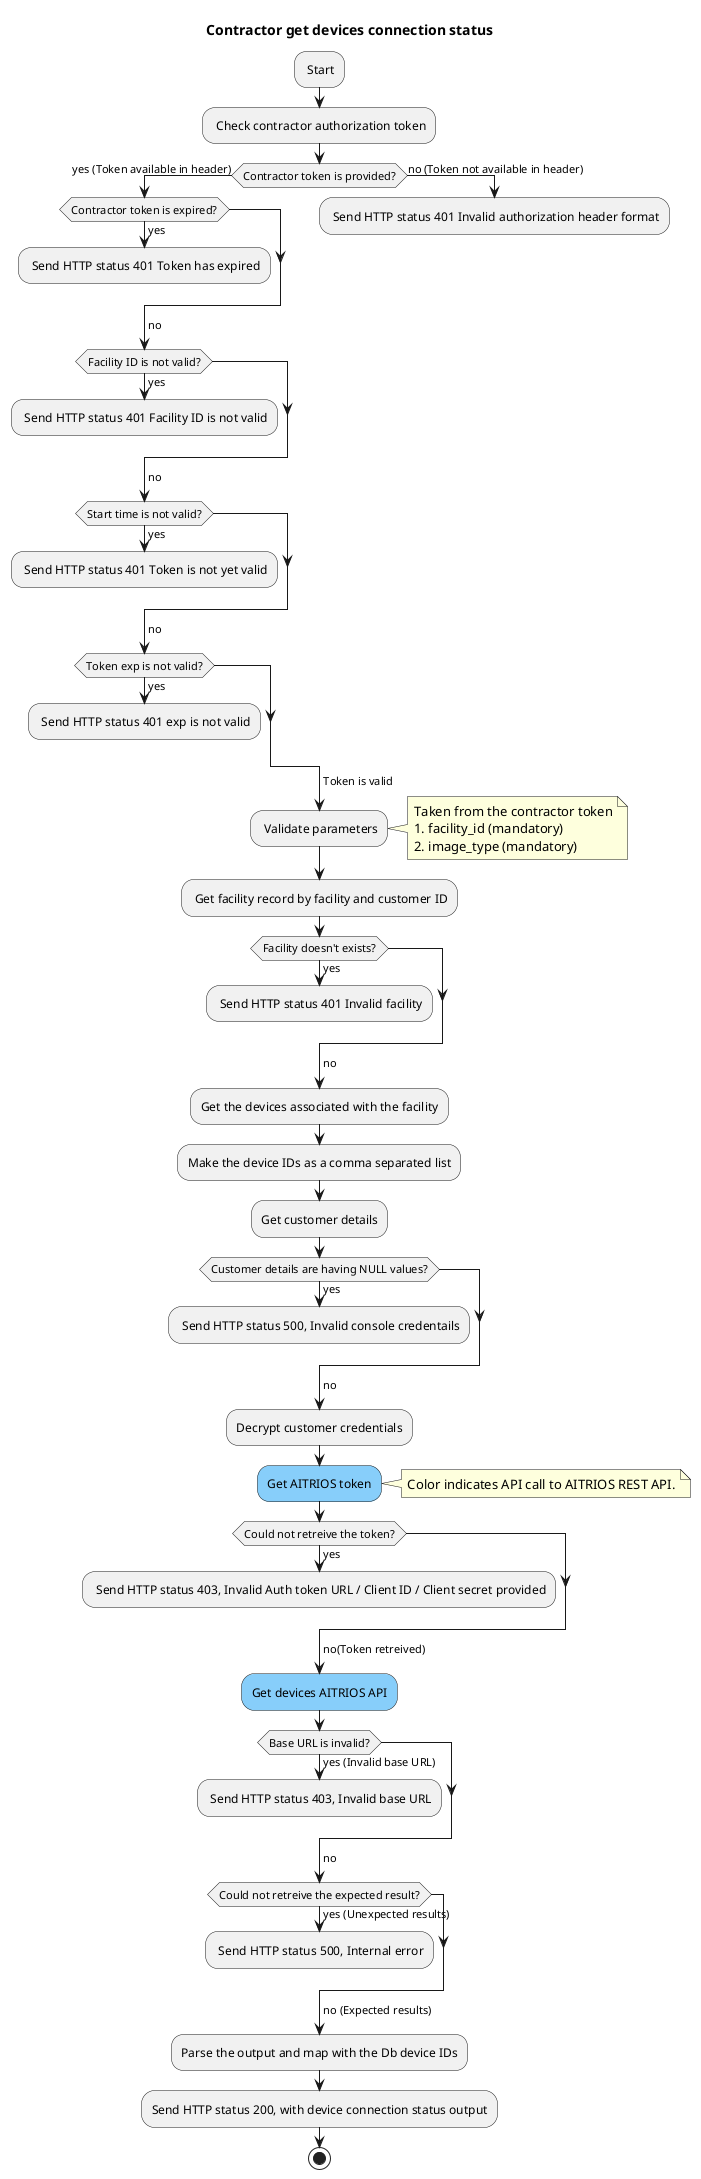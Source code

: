 @startuml Contractor gets images
title Contractor get devices connection status

: Start;
: Check contractor authorization token;
if (Contractor token is provided?) then (yes (Token available in header))
    if (Contractor token is expired?) then (yes)
        : Send HTTP status 401 Token has expired;
        kill
    endif
    ->no;
    if (Facility ID is not valid?) then (yes)
        : Send HTTP status 401 Facility ID is not valid;
        kill
    endif
    ->no;
    if (Start time is not valid?) then (yes)
        : Send HTTP status 401 Token is not yet valid;
        kill
    endif
    ->no;
    if (Token exp is not valid?) then (yes)
        : Send HTTP status 401 exp is not valid;
        kill
    endif
    ->no;
else (no (Token not available in header))
    : Send HTTP status 401 Invalid authorization header format;
    kill
endif
->Token is valid;
: Validate parameters;
note right
    Taken from the contractor token
    1. facility_id (mandatory)
    2. image_type (mandatory)
end note

: Get facility record by facility and customer ID;
if (Facility doesn't exists?) then (yes)
    : Send HTTP status 401 Invalid facility;
    kill
endif
->no;
:Get the devices associated with the facility;
:Make the device IDs as a comma separated list;

:Get customer details;
if (Customer details are having NULL values?) then (yes)
    : Send HTTP status 500, Invalid console credentails;
    kill
endif
->no;

:Decrypt customer credentials;
#LightSkyBlue:Get AITRIOS token;
note right
    Color indicates API call to AITRIOS REST API.
end note
if (Could not retreive the token?) then (yes)
    : Send HTTP status 403, Invalid Auth token URL / Client ID / Client secret provided;
    kill
endif
->no(Token retreived);
#LightSkyBlue:Get devices AITRIOS API;
if (Base URL is invalid?) then (yes (Invalid base URL))
    : Send HTTP status 403, Invalid base URL;
    kill
endif
->no;
if (Could not retreive the expected result?) then (yes (Unexpected results))
    : Send HTTP status 500, Internal error;
    kill
endif
->no (Expected results);
:Parse the output and map with the Db device IDs;
:Send HTTP status 200, with device connection status output;
stop
@enduml
